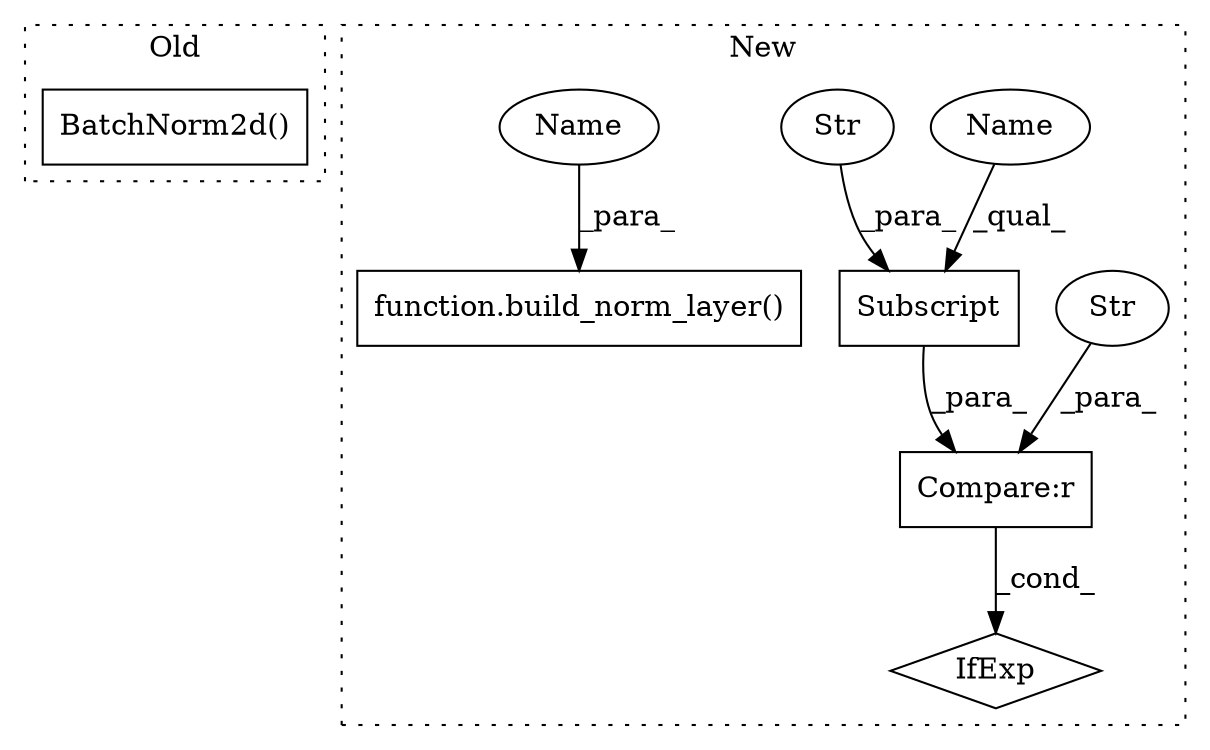 digraph G {
subgraph cluster0 {
1 [label="BatchNorm2d()" a="75" s="848,869" l="15,1" shape="box"];
label = "Old";
style="dotted";
}
subgraph cluster1 {
2 [label="function.build_norm_layer()" a="75" s="1054,1088" l="17,1" shape="box"];
3 [label="Subscript" a="63" s="1136,0" l="17,0" shape="box"];
4 [label="Str" a="66" s="1146" l="6" shape="ellipse"];
5 [label="Compare:r" a="40" s="1136" l="25" shape="box"];
6 [label="Str" a="66" s="1157" l="4" shape="ellipse"];
7 [label="IfExp" a="51" s="1132,1161" l="4,33" shape="diamond"];
8 [label="Name" a="87" s="1071" l="9" shape="ellipse"];
9 [label="Name" a="87" s="1136" l="9" shape="ellipse"];
label = "New";
style="dotted";
}
3 -> 5 [label="_para_"];
4 -> 3 [label="_para_"];
5 -> 7 [label="_cond_"];
6 -> 5 [label="_para_"];
8 -> 2 [label="_para_"];
9 -> 3 [label="_qual_"];
}